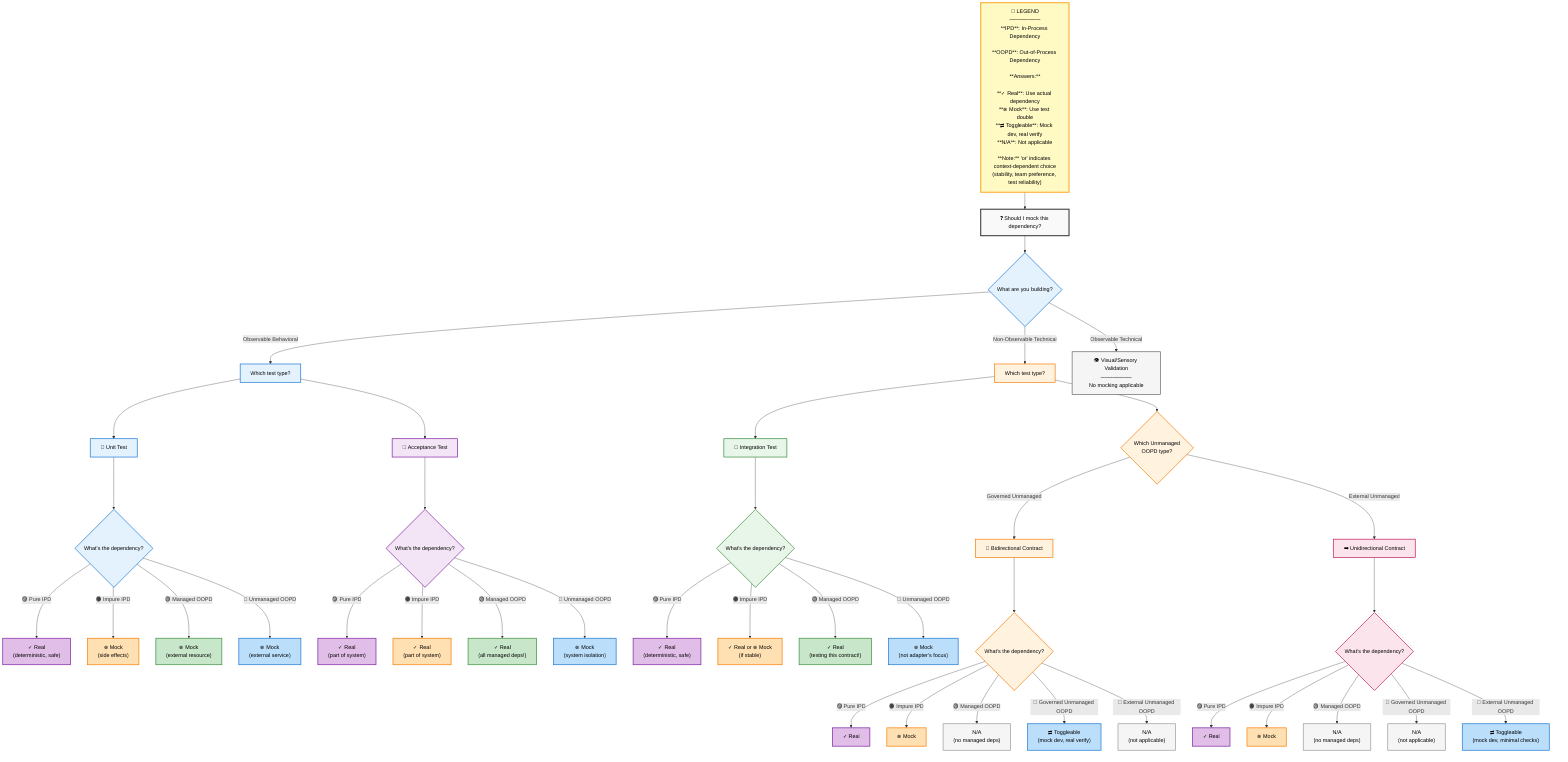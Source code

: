 graph TD
    Legend["📖 LEGEND<br/>────────<br/>**IPD**: In-Process Dependency<br/><br/>**OOPD**: Out-of-Process Dependency<br/><br/>**Answers:**<br/><br/>**✓ Real**: Use actual dependency<br/>**⊗ Mock**: Use test double<br/>**⇄ Toggleable**: Mock dev, real verify<br/>**N/A**: Not applicable<br/><br/>**Note:** 'or' indicates context-dependent choice<br/>(stability, team preference, test reliability)"]
    
    Start["❓ Should I mock this dependency?"]
    
    Legend --> Start
    
    Start --> Q1{"What are you building?"}
    
    Q1 -->|Observable Behavioral| Q2A["Which test type?"]
    Q1 -->|Non-Observable Technical| Q2B["Which test type?"]
    Q1 -->|Observable Technical| VisualAnswer["👁️ Visual/Sensory Validation<br/>────────<br/>No mocking applicable"]
    
    Q2A --> UnitTest["🔬 Unit Test"]
    Q2A --> AcceptanceTest["🎯 Acceptance Test"]
    
    Q2B --> IntegrationTest["🔌 Integration Test"]
    Q2B --> ContractChoice{"Which Unmanaged<br/>OOPD type?"}
    
    ContractChoice -->|Governed Unmanaged| BiContract["🤝 Bidirectional Contract"]
    ContractChoice -->|External Unmanaged| UniContract["➡️ Unidirectional Contract"]
    
    UnitTest --> UnitQ{"What's the dependency?"}
    UnitQ -->|🟣 Pure IPD| UnitA1["✓ Real<br/>(deterministic, safe)"]
    UnitQ -->|🟠 Impure IPD| UnitA2["⊗ Mock<br/>(side effects)"]
    UnitQ -->|🟢 Managed OOPD| UnitA3["⊗ Mock<br/>(external resource)"]
    UnitQ -->|🔵 Unmanaged OOPD| UnitA4["⊗ Mock<br/>(external service)"]
    
    IntegrationTest --> IntQ{"What's the dependency?"}
    IntQ -->|🟣 Pure IPD| IntA1["✓ Real<br/>(deterministic, safe)"]
    IntQ -->|🟠 Impure IPD| IntA2["✓ Real or ⊗ Mock<br/>(if stable)"]
    IntQ -->|🟢 Managed OOPD| IntA3["✓ Real<br/>(testing this contract!)"]
    IntQ -->|🔵 Unmanaged OOPD| IntA4["⊗ Mock<br/>(not adapter's focus)"]
    
    BiContract --> BiQ{"What's the dependency?"}
    BiQ -->|🟣 Pure IPD| BiA1["✓ Real"]
    BiQ -->|🟠 Impure IPD| BiA2["⊗ Mock"]
    BiQ -->|🟢 Managed OOPD| BiA3["N/A<br/>(no managed deps)"]
    BiQ -->|🔵 Governed Unmanaged OOPD| BiA4["⇄ Toggleable<br/>(mock dev, real verify)"]
    BiQ -->|🔵 External Unmanaged OOPD| BiA5["N/A<br/>(not applicable)"]
    
    UniContract --> UniQ{"What's the dependency?"}
    UniQ -->|🟣 Pure IPD| UniA1["✓ Real"]
    UniQ -->|🟠 Impure IPD| UniA2["⊗ Mock"]
    UniQ -->|🟢 Managed OOPD| UniA3["N/A<br/>(no managed deps)"]
    UniQ -->|🔵 Governed Unmanaged OOPD| UniA4["N/A<br/>(not applicable)"]
    UniQ -->|🔵 External Unmanaged OOPD| UniA5["⇄ Toggleable<br/>(mock dev, minimal checks)"]
    
    AcceptanceTest --> AccQ{"What's the dependency?"}
    AccQ -->|🟣 Pure IPD| AccA1["✓ Real<br/>(part of system)"]
    AccQ -->|🟠 Impure IPD| AccA2["✓ Real<br/>(part of system)"]
    AccQ -->|🟢 Managed OOPD| AccA3["✓ Real<br/>(all managed deps!)"]
    AccQ -->|🔵 Unmanaged OOPD| AccA4["⊗ Mock<br/>(system isolation)"]
    
    style Legend fill:#fff9c4,stroke:#f9a825,stroke-width:3px,color:#000
    style Start fill:#f9f9f9,stroke:#333,stroke-width:3px,color:#000
    style Q1 fill:#e3f2fd,stroke:#1976d2,stroke-width:2px,color:#000
    style Q2A fill:#e3f2fd,stroke:#1976d2,stroke-width:2px,color:#000
    style Q2B fill:#fff3e0,stroke:#f57c00,stroke-width:2px,color:#000
    style ContractChoice fill:#fff3e0,stroke:#f57c00,stroke-width:2px,color:#000
    
    style UnitTest fill:#e3f2fd,stroke:#1976d2,stroke-width:2px,color:#000
    style IntegrationTest fill:#e8f5e9,stroke:#388e3c,stroke-width:2px,color:#000
    style BiContract fill:#fff3e0,stroke:#f57c00,stroke-width:2px,color:#000
    style UniContract fill:#fce4ec,stroke:#c2185b,stroke-width:2px,color:#000
    style AcceptanceTest fill:#f3e5f5,stroke:#7b1fa2,stroke-width:2px,color:#000
    style VisualAnswer fill:#f5f5f5,stroke:#666,stroke-width:2px,color:#000
    
    style UnitQ fill:#e3f2fd,stroke:#1976d2,stroke-width:2px,color:#000
    style IntQ fill:#e8f5e9,stroke:#388e3c,stroke-width:2px,color:#000
    style BiQ fill:#fff3e0,stroke:#f57c00,stroke-width:2px,color:#000
    style UniQ fill:#fce4ec,stroke:#c2185b,stroke-width:2px,color:#000
    style AccQ fill:#f3e5f5,stroke:#7b1fa2,stroke-width:2px,color:#000
    
    style UnitA1 fill:#e1bee7,stroke:#7b1fa2,stroke-width:2px,color:#000
    style UnitA2 fill:#ffe0b2,stroke:#f57c00,stroke-width:2px,color:#000
    style UnitA3 fill:#c8e6c9,stroke:#388e3c,stroke-width:2px,color:#000
    style UnitA4 fill:#bbdefb,stroke:#1976d2,stroke-width:2px,color:#000
    
    style IntA1 fill:#e1bee7,stroke:#7b1fa2,stroke-width:2px,color:#000
    style IntA2 fill:#ffe0b2,stroke:#f57c00,stroke-width:2px,color:#000
    style IntA3 fill:#c8e6c9,stroke:#388e3c,stroke-width:2px,color:#000
    style IntA4 fill:#bbdefb,stroke:#1976d2,stroke-width:2px,color:#000
    
    style BiA1 fill:#e1bee7,stroke:#7b1fa2,stroke-width:2px,color:#000
    style BiA2 fill:#ffe0b2,stroke:#f57c00,stroke-width:2px,color:#000
    style BiA3 fill:#f5f5f5,stroke:#999,stroke-width:2px,color:#000
    style BiA4 fill:#bbdefb,stroke:#1976d2,stroke-width:2px,color:#000
    style BiA5 fill:#f5f5f5,stroke:#999,stroke-width:2px,color:#000
    
    style UniA1 fill:#e1bee7,stroke:#7b1fa2,stroke-width:2px,color:#000
    style UniA2 fill:#ffe0b2,stroke:#f57c00,stroke-width:2px,color:#000
    style UniA3 fill:#f5f5f5,stroke:#999,stroke-width:2px,color:#000
    style UniA4 fill:#f5f5f5,stroke:#999,stroke-width:2px,color:#000
    style UniA5 fill:#bbdefb,stroke:#1976d2,stroke-width:2px,color:#000
    
    style AccA1 fill:#e1bee7,stroke:#7b1fa2,stroke-width:2px,color:#000
    style AccA2 fill:#ffe0b2,stroke:#f57c00,stroke-width:2px,color:#000
    style AccA3 fill:#c8e6c9,stroke:#388e3c,stroke-width:2px,color:#000
    style AccA4 fill:#bbdefb,stroke:#1976d2,stroke-width:2px,color:#000